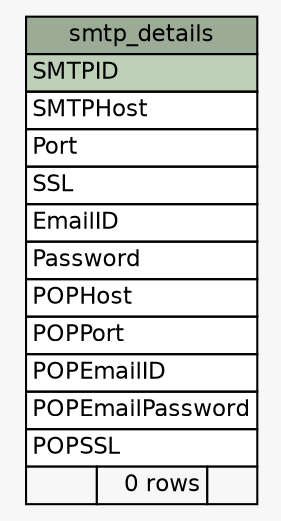 // dot 2.2.1 on Windows 10 10.0
// SchemaSpy rev 590
digraph "smtp_details" {
  graph [
    rankdir="RL"
    bgcolor="#f7f7f7"
    nodesep="0.18"
    ranksep="0.46"
    fontname="Helvetica"
    fontsize="11"
  ];
  node [
    fontname="Helvetica"
    fontsize="11"
    shape="plaintext"
  ];
  edge [
    arrowsize="0.8"
  ];
  "smtp_details" [
    label=<
    <TABLE BORDER="0" CELLBORDER="1" CELLSPACING="0" BGCOLOR="#ffffff">
      <TR><TD COLSPAN="3" BGCOLOR="#9bab96" ALIGN="CENTER">smtp_details</TD></TR>
      <TR><TD PORT="SMTPID" COLSPAN="3" BGCOLOR="#bed1b8" ALIGN="LEFT">SMTPID</TD></TR>
      <TR><TD PORT="SMTPHost" COLSPAN="3" ALIGN="LEFT">SMTPHost</TD></TR>
      <TR><TD PORT="Port" COLSPAN="3" ALIGN="LEFT">Port</TD></TR>
      <TR><TD PORT="SSL" COLSPAN="3" ALIGN="LEFT">SSL</TD></TR>
      <TR><TD PORT="EmailID" COLSPAN="3" ALIGN="LEFT">EmailID</TD></TR>
      <TR><TD PORT="Password" COLSPAN="3" ALIGN="LEFT">Password</TD></TR>
      <TR><TD PORT="POPHost" COLSPAN="3" ALIGN="LEFT">POPHost</TD></TR>
      <TR><TD PORT="POPPort" COLSPAN="3" ALIGN="LEFT">POPPort</TD></TR>
      <TR><TD PORT="POPEmailID" COLSPAN="3" ALIGN="LEFT">POPEmailID</TD></TR>
      <TR><TD PORT="POPEmailPassword" COLSPAN="3" ALIGN="LEFT">POPEmailPassword</TD></TR>
      <TR><TD PORT="POPSSL" COLSPAN="3" ALIGN="LEFT">POPSSL</TD></TR>
      <TR><TD ALIGN="LEFT" BGCOLOR="#f7f7f7">  </TD><TD ALIGN="RIGHT" BGCOLOR="#f7f7f7">0 rows</TD><TD ALIGN="RIGHT" BGCOLOR="#f7f7f7">  </TD></TR>
    </TABLE>>
    URL="tables/smtp_details.html"
    tooltip="smtp_details"
  ];
}
